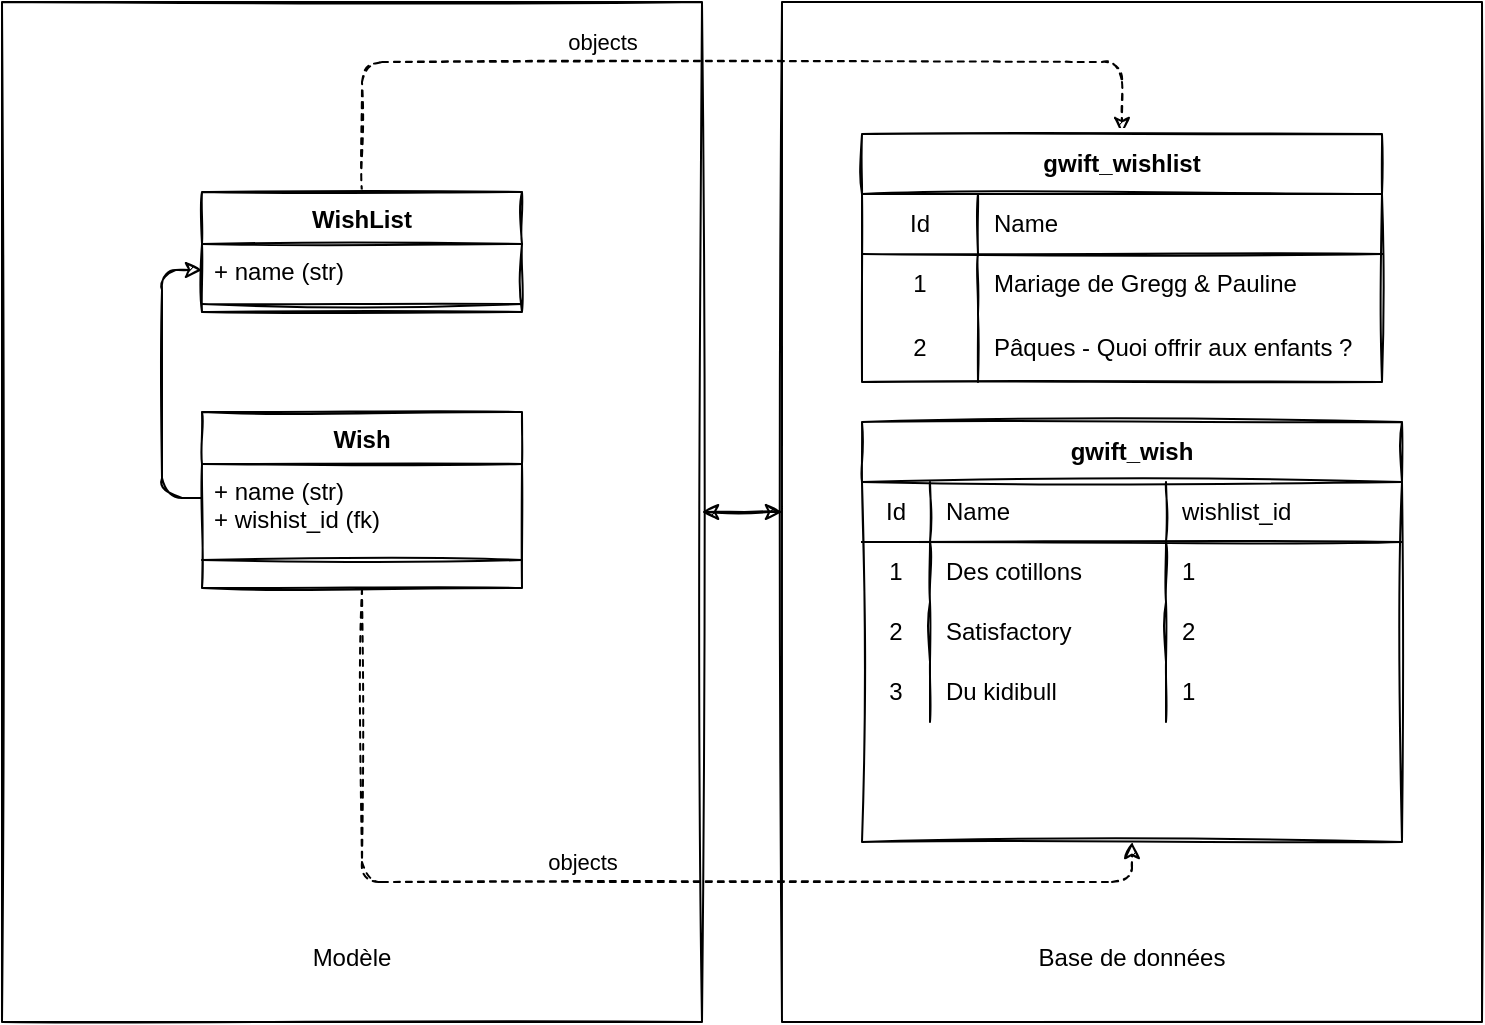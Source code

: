 <mxfile version="14.1.8" type="device"><diagram id="QauGiNaH4VtSwm0Mn54J" name="Page-1"><mxGraphModel dx="1081" dy="928" grid="1" gridSize="10" guides="1" tooltips="1" connect="1" arrows="1" fold="1" page="1" pageScale="1" pageWidth="827" pageHeight="1169" math="0" shadow="0"><root><mxCell id="0"/><mxCell id="1" parent="0"/><mxCell id="e4Nm4MlyZ5dOJLDQiU2L-48" style="edgeStyle=orthogonalEdgeStyle;orthogonalLoop=1;jettySize=auto;html=1;exitX=1;exitY=0.5;exitDx=0;exitDy=0;entryX=0;entryY=0.5;entryDx=0;entryDy=0;sketch=1;" edge="1" parent="1" source="e4Nm4MlyZ5dOJLDQiU2L-47" target="e4Nm4MlyZ5dOJLDQiU2L-45"><mxGeometry relative="1" as="geometry"/></mxCell><mxCell id="e4Nm4MlyZ5dOJLDQiU2L-47" value="&lt;br&gt;&lt;br&gt;&lt;br&gt;&lt;br&gt;&lt;br&gt;&lt;br&gt;&lt;br&gt;&lt;br&gt;&lt;br&gt;&lt;br&gt;&lt;br&gt;&lt;br&gt;&lt;br&gt;&lt;br&gt;&lt;br&gt;&lt;br&gt;&lt;br&gt;&lt;br&gt;&lt;br&gt;&lt;br&gt;&lt;br&gt;&lt;br&gt;&lt;br&gt;&lt;br&gt;&lt;br&gt;&lt;br&gt;&lt;br&gt;&lt;br&gt;&lt;br&gt;&lt;br&gt;&lt;br&gt;Modèle" style="whiteSpace=wrap;html=1;sketch=1;" vertex="1" parent="1"><mxGeometry x="20" y="30" width="350" height="510" as="geometry"/></mxCell><mxCell id="e4Nm4MlyZ5dOJLDQiU2L-49" style="edgeStyle=orthogonalEdgeStyle;orthogonalLoop=1;jettySize=auto;html=1;exitX=0;exitY=0.5;exitDx=0;exitDy=0;entryX=1;entryY=0.5;entryDx=0;entryDy=0;sketch=1;" edge="1" parent="1" source="e4Nm4MlyZ5dOJLDQiU2L-45" target="e4Nm4MlyZ5dOJLDQiU2L-47"><mxGeometry relative="1" as="geometry"/></mxCell><mxCell id="e4Nm4MlyZ5dOJLDQiU2L-45" value="&lt;br&gt;&lt;br&gt;&lt;br&gt;&lt;br&gt;&lt;br&gt;&lt;br&gt;&lt;br&gt;&lt;br&gt;&lt;br&gt;&lt;br&gt;&lt;br&gt;&lt;br&gt;&lt;br&gt;&lt;br&gt;&lt;br&gt;&lt;br&gt;&lt;br&gt;&lt;br&gt;&lt;br&gt;&lt;br&gt;&lt;br&gt;&lt;br&gt;&lt;br&gt;&lt;br&gt;&lt;br&gt;&lt;br&gt;&lt;br&gt;&lt;br&gt;&lt;br&gt;&lt;br&gt;&lt;br&gt;Base de données" style="whiteSpace=wrap;html=1;sketch=1;" vertex="1" parent="1"><mxGeometry x="410" y="30" width="350" height="510" as="geometry"/></mxCell><mxCell id="e4Nm4MlyZ5dOJLDQiU2L-50" style="edgeStyle=orthogonalEdgeStyle;rounded=1;sketch=1;orthogonalLoop=1;jettySize=auto;html=1;exitX=0.5;exitY=0;exitDx=0;exitDy=0;entryX=0.5;entryY=0;entryDx=0;entryDy=0;dashed=1;" edge="1" parent="1" source="e4Nm4MlyZ5dOJLDQiU2L-1" target="e4Nm4MlyZ5dOJLDQiU2L-11"><mxGeometry relative="1" as="geometry"><Array as="points"><mxPoint x="200" y="60"/><mxPoint x="580" y="60"/></Array></mxGeometry></mxCell><mxCell id="e4Nm4MlyZ5dOJLDQiU2L-51" value="objects" style="edgeLabel;html=1;align=center;verticalAlign=middle;resizable=0;points=[];" vertex="1" connectable="0" parent="e4Nm4MlyZ5dOJLDQiU2L-50"><mxGeometry x="0.102" y="-4" relative="1" as="geometry"><mxPoint x="-80" y="-14" as="offset"/></mxGeometry></mxCell><mxCell id="e4Nm4MlyZ5dOJLDQiU2L-1" value="WishList" style="swimlane;fontStyle=1;align=center;verticalAlign=top;childLayout=stackLayout;horizontal=1;startSize=26;horizontalStack=0;resizeParent=1;resizeParentMax=0;resizeLast=0;collapsible=1;marginBottom=0;sketch=1;" vertex="1" parent="1"><mxGeometry x="120" y="125" width="160" height="60" as="geometry"/></mxCell><mxCell id="e4Nm4MlyZ5dOJLDQiU2L-2" value="+ name (str)" style="text;strokeColor=none;fillColor=none;align=left;verticalAlign=top;spacingLeft=4;spacingRight=4;overflow=hidden;rotatable=0;points=[[0,0.5],[1,0.5]];portConstraint=eastwest;sketch=1;" vertex="1" parent="e4Nm4MlyZ5dOJLDQiU2L-1"><mxGeometry y="26" width="160" height="26" as="geometry"/></mxCell><mxCell id="e4Nm4MlyZ5dOJLDQiU2L-3" value="" style="line;strokeWidth=1;fillColor=none;align=left;verticalAlign=middle;spacingTop=-1;spacingLeft=3;spacingRight=3;rotatable=0;labelPosition=right;points=[];portConstraint=eastwest;sketch=1;" vertex="1" parent="e4Nm4MlyZ5dOJLDQiU2L-1"><mxGeometry y="52" width="160" height="8" as="geometry"/></mxCell><mxCell id="e4Nm4MlyZ5dOJLDQiU2L-52" style="edgeStyle=orthogonalEdgeStyle;rounded=1;sketch=1;orthogonalLoop=1;jettySize=auto;html=1;exitX=0.5;exitY=1;exitDx=0;exitDy=0;entryX=0.5;entryY=1;entryDx=0;entryDy=0;dashed=1;" edge="1" parent="1" source="e4Nm4MlyZ5dOJLDQiU2L-5" target="e4Nm4MlyZ5dOJLDQiU2L-25"><mxGeometry relative="1" as="geometry"/></mxCell><mxCell id="e4Nm4MlyZ5dOJLDQiU2L-53" value="objects" style="edgeLabel;html=1;align=center;verticalAlign=middle;resizable=0;points=[];" vertex="1" connectable="0" parent="e4Nm4MlyZ5dOJLDQiU2L-52"><mxGeometry x="-0.022" y="-1" relative="1" as="geometry"><mxPoint x="-13" y="-11" as="offset"/></mxGeometry></mxCell><mxCell id="e4Nm4MlyZ5dOJLDQiU2L-5" value="Wish" style="swimlane;fontStyle=1;align=center;verticalAlign=top;childLayout=stackLayout;horizontal=1;startSize=26;horizontalStack=0;resizeParent=1;resizeParentMax=0;resizeLast=0;collapsible=1;marginBottom=0;sketch=1;" vertex="1" parent="1"><mxGeometry x="120" y="235" width="160" height="88" as="geometry"/></mxCell><mxCell id="e4Nm4MlyZ5dOJLDQiU2L-6" value="+ name (str)&#10;+ wishist_id (fk)" style="text;strokeColor=none;fillColor=none;align=left;verticalAlign=top;spacingLeft=4;spacingRight=4;overflow=hidden;rotatable=0;points=[[0,0.5],[1,0.5]];portConstraint=eastwest;sketch=1;" vertex="1" parent="e4Nm4MlyZ5dOJLDQiU2L-5"><mxGeometry y="26" width="160" height="34" as="geometry"/></mxCell><mxCell id="e4Nm4MlyZ5dOJLDQiU2L-7" value="" style="line;strokeWidth=1;fillColor=none;align=left;verticalAlign=middle;spacingTop=-1;spacingLeft=3;spacingRight=3;rotatable=0;labelPosition=right;points=[];portConstraint=eastwest;sketch=1;" vertex="1" parent="e4Nm4MlyZ5dOJLDQiU2L-5"><mxGeometry y="60" width="160" height="28" as="geometry"/></mxCell><mxCell id="e4Nm4MlyZ5dOJLDQiU2L-9" style="edgeStyle=orthogonalEdgeStyle;orthogonalLoop=1;jettySize=auto;html=1;exitX=0;exitY=0.5;exitDx=0;exitDy=0;entryX=0;entryY=0.5;entryDx=0;entryDy=0;sketch=1;" edge="1" parent="1" source="e4Nm4MlyZ5dOJLDQiU2L-6" target="e4Nm4MlyZ5dOJLDQiU2L-2"><mxGeometry relative="1" as="geometry"/></mxCell><mxCell id="e4Nm4MlyZ5dOJLDQiU2L-11" value="gwift_wishlist" style="shape=table;html=1;whiteSpace=wrap;startSize=30;container=1;collapsible=0;childLayout=tableLayout;fixedRows=1;rowLines=0;fontStyle=1;align=center;sketch=1;" vertex="1" parent="1"><mxGeometry x="450" y="96" width="260" height="124" as="geometry"/></mxCell><mxCell id="e4Nm4MlyZ5dOJLDQiU2L-12" value="" style="shape=partialRectangle;html=1;whiteSpace=wrap;collapsible=0;dropTarget=0;pointerEvents=0;fillColor=none;top=0;left=0;bottom=1;right=0;points=[[0,0.5],[1,0.5]];portConstraint=eastwest;sketch=1;" vertex="1" parent="e4Nm4MlyZ5dOJLDQiU2L-11"><mxGeometry y="30" width="260" height="30" as="geometry"/></mxCell><mxCell id="e4Nm4MlyZ5dOJLDQiU2L-13" value="Id" style="shape=partialRectangle;html=1;whiteSpace=wrap;connectable=0;fillColor=none;top=0;left=0;bottom=0;right=0;overflow=hidden;sketch=1;" vertex="1" parent="e4Nm4MlyZ5dOJLDQiU2L-12"><mxGeometry width="58" height="30" as="geometry"/></mxCell><mxCell id="e4Nm4MlyZ5dOJLDQiU2L-14" value="Name" style="shape=partialRectangle;html=1;whiteSpace=wrap;connectable=0;fillColor=none;top=0;left=0;bottom=0;right=0;align=left;spacingLeft=6;overflow=hidden;sketch=1;" vertex="1" parent="e4Nm4MlyZ5dOJLDQiU2L-12"><mxGeometry x="58" width="202" height="30" as="geometry"/></mxCell><mxCell id="e4Nm4MlyZ5dOJLDQiU2L-15" value="" style="shape=partialRectangle;html=1;whiteSpace=wrap;collapsible=0;dropTarget=0;pointerEvents=0;fillColor=none;top=0;left=0;bottom=0;right=0;points=[[0,0.5],[1,0.5]];portConstraint=eastwest;sketch=1;" vertex="1" parent="e4Nm4MlyZ5dOJLDQiU2L-11"><mxGeometry y="60" width="260" height="30" as="geometry"/></mxCell><mxCell id="e4Nm4MlyZ5dOJLDQiU2L-16" value="1" style="shape=partialRectangle;html=1;whiteSpace=wrap;connectable=0;fillColor=none;top=0;left=0;bottom=0;right=0;overflow=hidden;sketch=1;" vertex="1" parent="e4Nm4MlyZ5dOJLDQiU2L-15"><mxGeometry width="58" height="30" as="geometry"/></mxCell><mxCell id="e4Nm4MlyZ5dOJLDQiU2L-17" value="Mariage de Gregg &amp;amp; Pauline" style="shape=partialRectangle;html=1;whiteSpace=wrap;connectable=0;fillColor=none;top=0;left=0;bottom=0;right=0;align=left;spacingLeft=6;overflow=hidden;sketch=1;" vertex="1" parent="e4Nm4MlyZ5dOJLDQiU2L-15"><mxGeometry x="58" width="202" height="30" as="geometry"/></mxCell><mxCell id="e4Nm4MlyZ5dOJLDQiU2L-18" value="" style="shape=partialRectangle;html=1;whiteSpace=wrap;collapsible=0;dropTarget=0;pointerEvents=0;fillColor=none;top=0;left=0;bottom=0;right=0;points=[[0,0.5],[1,0.5]];portConstraint=eastwest;sketch=1;" vertex="1" parent="e4Nm4MlyZ5dOJLDQiU2L-11"><mxGeometry y="90" width="260" height="34" as="geometry"/></mxCell><mxCell id="e4Nm4MlyZ5dOJLDQiU2L-19" value="2" style="shape=partialRectangle;html=1;whiteSpace=wrap;connectable=0;fillColor=none;top=0;left=0;bottom=0;right=0;overflow=hidden;sketch=1;" vertex="1" parent="e4Nm4MlyZ5dOJLDQiU2L-18"><mxGeometry width="58" height="34" as="geometry"/></mxCell><mxCell id="e4Nm4MlyZ5dOJLDQiU2L-20" value="Pâques - Quoi offrir aux enfants ?" style="shape=partialRectangle;html=1;whiteSpace=wrap;connectable=0;fillColor=none;top=0;left=0;bottom=0;right=0;align=left;spacingLeft=6;overflow=hidden;sketch=1;" vertex="1" parent="e4Nm4MlyZ5dOJLDQiU2L-18"><mxGeometry x="58" width="202" height="34" as="geometry"/></mxCell><mxCell id="e4Nm4MlyZ5dOJLDQiU2L-25" value="gwift_wish" style="shape=table;html=1;whiteSpace=wrap;startSize=30;container=1;collapsible=0;childLayout=tableLayout;fixedRows=1;rowLines=0;fontStyle=1;align=center;sketch=1;" vertex="1" parent="1"><mxGeometry x="450" y="240" width="270" height="210" as="geometry"/></mxCell><mxCell id="e4Nm4MlyZ5dOJLDQiU2L-26" value="" style="shape=partialRectangle;html=1;whiteSpace=wrap;collapsible=0;dropTarget=0;pointerEvents=0;fillColor=none;top=0;left=0;bottom=1;right=0;points=[[0,0.5],[1,0.5]];portConstraint=eastwest;sketch=1;" vertex="1" parent="e4Nm4MlyZ5dOJLDQiU2L-25"><mxGeometry y="30" width="270" height="30" as="geometry"/></mxCell><mxCell id="e4Nm4MlyZ5dOJLDQiU2L-27" value="Id" style="shape=partialRectangle;html=1;whiteSpace=wrap;connectable=0;fillColor=none;top=0;left=0;bottom=0;right=0;overflow=hidden;sketch=1;" vertex="1" parent="e4Nm4MlyZ5dOJLDQiU2L-26"><mxGeometry width="34" height="30" as="geometry"/></mxCell><mxCell id="e4Nm4MlyZ5dOJLDQiU2L-28" value="Name" style="shape=partialRectangle;html=1;whiteSpace=wrap;connectable=0;fillColor=none;top=0;left=0;bottom=0;right=0;align=left;spacingLeft=6;overflow=hidden;sketch=1;" vertex="1" parent="e4Nm4MlyZ5dOJLDQiU2L-26"><mxGeometry x="34" width="118" height="30" as="geometry"/></mxCell><mxCell id="e4Nm4MlyZ5dOJLDQiU2L-35" value="wishlist_id" style="shape=partialRectangle;html=1;whiteSpace=wrap;connectable=0;fillColor=none;top=0;left=0;bottom=0;right=0;align=left;spacingLeft=6;overflow=hidden;sketch=1;" vertex="1" parent="e4Nm4MlyZ5dOJLDQiU2L-26"><mxGeometry x="152" width="118" height="30" as="geometry"/></mxCell><mxCell id="e4Nm4MlyZ5dOJLDQiU2L-29" value="" style="shape=partialRectangle;html=1;whiteSpace=wrap;collapsible=0;dropTarget=0;pointerEvents=0;fillColor=none;top=0;left=0;bottom=0;right=0;points=[[0,0.5],[1,0.5]];portConstraint=eastwest;sketch=1;" vertex="1" parent="e4Nm4MlyZ5dOJLDQiU2L-25"><mxGeometry y="60" width="270" height="30" as="geometry"/></mxCell><mxCell id="e4Nm4MlyZ5dOJLDQiU2L-30" value="1" style="shape=partialRectangle;html=1;whiteSpace=wrap;connectable=0;fillColor=none;top=0;left=0;bottom=0;right=0;overflow=hidden;sketch=1;" vertex="1" parent="e4Nm4MlyZ5dOJLDQiU2L-29"><mxGeometry width="34" height="30" as="geometry"/></mxCell><mxCell id="e4Nm4MlyZ5dOJLDQiU2L-31" value="Des cotillons" style="shape=partialRectangle;html=1;whiteSpace=wrap;connectable=0;fillColor=none;top=0;left=0;bottom=0;right=0;align=left;spacingLeft=6;overflow=hidden;sketch=1;" vertex="1" parent="e4Nm4MlyZ5dOJLDQiU2L-29"><mxGeometry x="34" width="118" height="30" as="geometry"/></mxCell><mxCell id="e4Nm4MlyZ5dOJLDQiU2L-36" value="1" style="shape=partialRectangle;html=1;whiteSpace=wrap;connectable=0;fillColor=none;top=0;left=0;bottom=0;right=0;align=left;spacingLeft=6;overflow=hidden;sketch=1;" vertex="1" parent="e4Nm4MlyZ5dOJLDQiU2L-29"><mxGeometry x="152" width="118" height="30" as="geometry"/></mxCell><mxCell id="e4Nm4MlyZ5dOJLDQiU2L-32" value="" style="shape=partialRectangle;html=1;whiteSpace=wrap;collapsible=0;dropTarget=0;pointerEvents=0;fillColor=none;top=0;left=0;bottom=0;right=0;points=[[0,0.5],[1,0.5]];portConstraint=eastwest;sketch=1;" vertex="1" parent="e4Nm4MlyZ5dOJLDQiU2L-25"><mxGeometry y="90" width="270" height="30" as="geometry"/></mxCell><mxCell id="e4Nm4MlyZ5dOJLDQiU2L-33" value="2" style="shape=partialRectangle;html=1;whiteSpace=wrap;connectable=0;fillColor=none;top=0;left=0;bottom=0;right=0;overflow=hidden;sketch=1;" vertex="1" parent="e4Nm4MlyZ5dOJLDQiU2L-32"><mxGeometry width="34" height="30" as="geometry"/></mxCell><mxCell id="e4Nm4MlyZ5dOJLDQiU2L-34" value="Satisfactory" style="shape=partialRectangle;html=1;whiteSpace=wrap;connectable=0;fillColor=none;top=0;left=0;bottom=0;right=0;align=left;spacingLeft=6;overflow=hidden;sketch=1;" vertex="1" parent="e4Nm4MlyZ5dOJLDQiU2L-32"><mxGeometry x="34" width="118" height="30" as="geometry"/></mxCell><mxCell id="e4Nm4MlyZ5dOJLDQiU2L-37" value="2" style="shape=partialRectangle;html=1;whiteSpace=wrap;connectable=0;fillColor=none;top=0;left=0;bottom=0;right=0;align=left;spacingLeft=6;overflow=hidden;sketch=1;" vertex="1" parent="e4Nm4MlyZ5dOJLDQiU2L-32"><mxGeometry x="152" width="118" height="30" as="geometry"/></mxCell><mxCell id="e4Nm4MlyZ5dOJLDQiU2L-38" style="shape=partialRectangle;html=1;whiteSpace=wrap;collapsible=0;dropTarget=0;pointerEvents=0;fillColor=none;top=0;left=0;bottom=0;right=0;points=[[0,0.5],[1,0.5]];portConstraint=eastwest;sketch=1;" vertex="1" parent="e4Nm4MlyZ5dOJLDQiU2L-25"><mxGeometry y="120" width="270" height="30" as="geometry"/></mxCell><mxCell id="e4Nm4MlyZ5dOJLDQiU2L-39" value="3" style="shape=partialRectangle;html=1;whiteSpace=wrap;connectable=0;fillColor=none;top=0;left=0;bottom=0;right=0;overflow=hidden;sketch=1;" vertex="1" parent="e4Nm4MlyZ5dOJLDQiU2L-38"><mxGeometry width="34" height="30" as="geometry"/></mxCell><mxCell id="e4Nm4MlyZ5dOJLDQiU2L-40" value="Du kidibull" style="shape=partialRectangle;html=1;whiteSpace=wrap;connectable=0;fillColor=none;top=0;left=0;bottom=0;right=0;align=left;spacingLeft=6;overflow=hidden;sketch=1;" vertex="1" parent="e4Nm4MlyZ5dOJLDQiU2L-38"><mxGeometry x="34" width="118" height="30" as="geometry"/></mxCell><mxCell id="e4Nm4MlyZ5dOJLDQiU2L-41" value="1" style="shape=partialRectangle;html=1;whiteSpace=wrap;connectable=0;fillColor=none;top=0;left=0;bottom=0;right=0;align=left;spacingLeft=6;overflow=hidden;sketch=1;" vertex="1" parent="e4Nm4MlyZ5dOJLDQiU2L-38"><mxGeometry x="152" width="118" height="30" as="geometry"/></mxCell></root></mxGraphModel></diagram></mxfile>